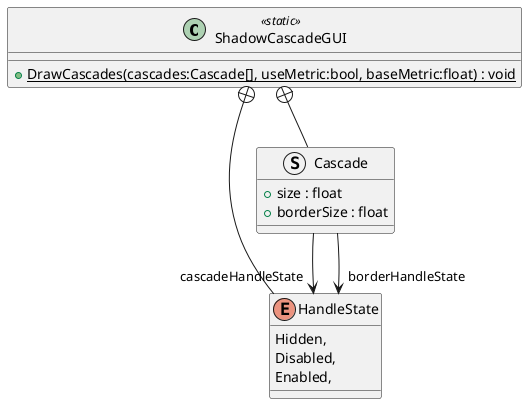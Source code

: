 @startuml
class ShadowCascadeGUI <<static>> {
    + {static} DrawCascades(cascades:Cascade[], useMetric:bool, baseMetric:float) : void
}
enum HandleState {
    Hidden,
    Disabled,
    Enabled,
}
struct Cascade {
    + size : float
    + borderSize : float
}
ShadowCascadeGUI +-- HandleState
ShadowCascadeGUI +-- Cascade
Cascade --> "cascadeHandleState" HandleState
Cascade --> "borderHandleState" HandleState
@enduml
